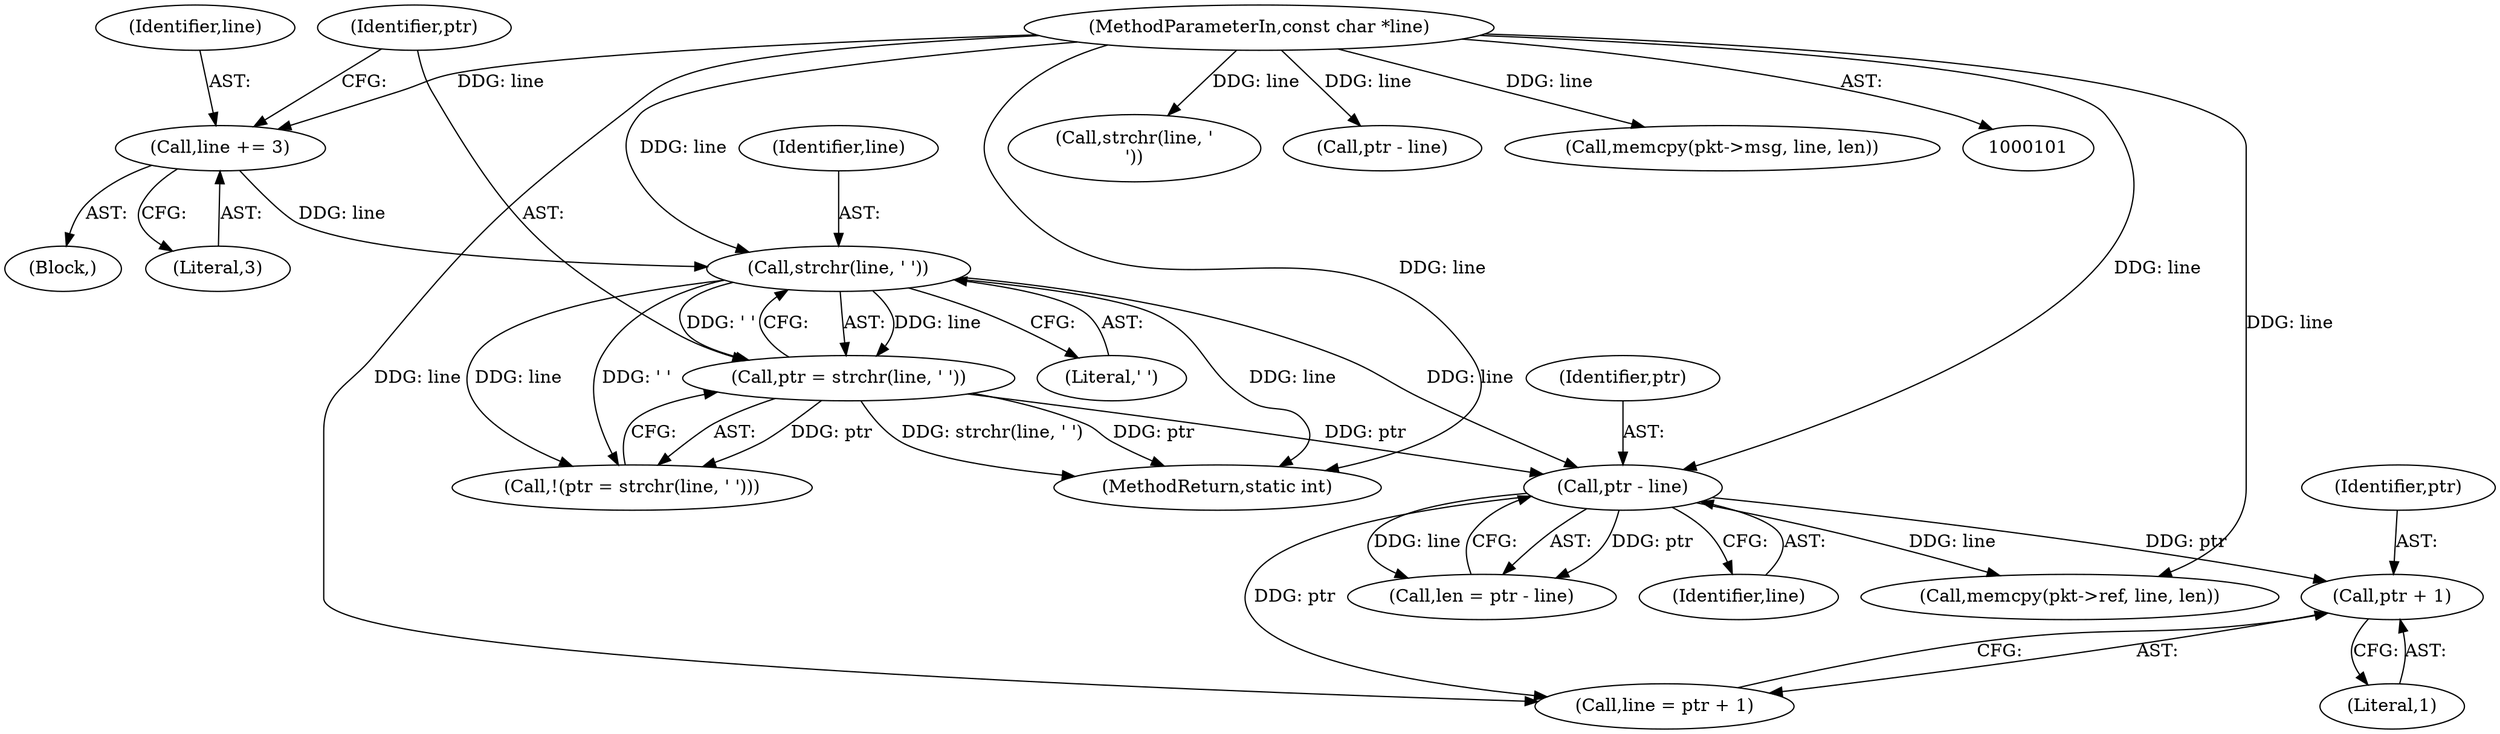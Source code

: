 digraph "0_libgit2_1f9a8510e1d2f20ed7334eeeddb92c4dd8e7c649@pointer" {
"1000173" [label="(Call,ptr + 1)"];
"1000140" [label="(Call,ptr - line)"];
"1000132" [label="(Call,ptr = strchr(line, ' '))"];
"1000134" [label="(Call,strchr(line, ' '))"];
"1000127" [label="(Call,line += 3)"];
"1000103" [label="(MethodParameterIn,const char *line)"];
"1000136" [label="(Literal,' ')"];
"1000180" [label="(Call,strchr(line, '\n'))"];
"1000105" [label="(Block,)"];
"1000171" [label="(Call,line = ptr + 1)"];
"1000135" [label="(Identifier,line)"];
"1000133" [label="(Identifier,ptr)"];
"1000103" [label="(MethodParameterIn,const char *line)"];
"1000134" [label="(Call,strchr(line, ' '))"];
"1000158" [label="(Call,memcpy(pkt->ref, line, len))"];
"1000138" [label="(Call,len = ptr - line)"];
"1000129" [label="(Literal,3)"];
"1000174" [label="(Identifier,ptr)"];
"1000127" [label="(Call,line += 3)"];
"1000186" [label="(Call,ptr - line)"];
"1000131" [label="(Call,!(ptr = strchr(line, ' ')))"];
"1000128" [label="(Identifier,line)"];
"1000175" [label="(Literal,1)"];
"1000238" [label="(MethodReturn,static int)"];
"1000140" [label="(Call,ptr - line)"];
"1000142" [label="(Identifier,line)"];
"1000173" [label="(Call,ptr + 1)"];
"1000141" [label="(Identifier,ptr)"];
"1000204" [label="(Call,memcpy(pkt->msg, line, len))"];
"1000132" [label="(Call,ptr = strchr(line, ' '))"];
"1000173" -> "1000171"  [label="AST: "];
"1000173" -> "1000175"  [label="CFG: "];
"1000174" -> "1000173"  [label="AST: "];
"1000175" -> "1000173"  [label="AST: "];
"1000171" -> "1000173"  [label="CFG: "];
"1000140" -> "1000173"  [label="DDG: ptr"];
"1000140" -> "1000138"  [label="AST: "];
"1000140" -> "1000142"  [label="CFG: "];
"1000141" -> "1000140"  [label="AST: "];
"1000142" -> "1000140"  [label="AST: "];
"1000138" -> "1000140"  [label="CFG: "];
"1000140" -> "1000138"  [label="DDG: ptr"];
"1000140" -> "1000138"  [label="DDG: line"];
"1000132" -> "1000140"  [label="DDG: ptr"];
"1000134" -> "1000140"  [label="DDG: line"];
"1000103" -> "1000140"  [label="DDG: line"];
"1000140" -> "1000158"  [label="DDG: line"];
"1000140" -> "1000171"  [label="DDG: ptr"];
"1000132" -> "1000131"  [label="AST: "];
"1000132" -> "1000134"  [label="CFG: "];
"1000133" -> "1000132"  [label="AST: "];
"1000134" -> "1000132"  [label="AST: "];
"1000131" -> "1000132"  [label="CFG: "];
"1000132" -> "1000238"  [label="DDG: strchr(line, ' ')"];
"1000132" -> "1000238"  [label="DDG: ptr"];
"1000132" -> "1000131"  [label="DDG: ptr"];
"1000134" -> "1000132"  [label="DDG: line"];
"1000134" -> "1000132"  [label="DDG: ' '"];
"1000134" -> "1000136"  [label="CFG: "];
"1000135" -> "1000134"  [label="AST: "];
"1000136" -> "1000134"  [label="AST: "];
"1000134" -> "1000238"  [label="DDG: line"];
"1000134" -> "1000131"  [label="DDG: line"];
"1000134" -> "1000131"  [label="DDG: ' '"];
"1000127" -> "1000134"  [label="DDG: line"];
"1000103" -> "1000134"  [label="DDG: line"];
"1000127" -> "1000105"  [label="AST: "];
"1000127" -> "1000129"  [label="CFG: "];
"1000128" -> "1000127"  [label="AST: "];
"1000129" -> "1000127"  [label="AST: "];
"1000133" -> "1000127"  [label="CFG: "];
"1000103" -> "1000127"  [label="DDG: line"];
"1000103" -> "1000101"  [label="AST: "];
"1000103" -> "1000238"  [label="DDG: line"];
"1000103" -> "1000158"  [label="DDG: line"];
"1000103" -> "1000171"  [label="DDG: line"];
"1000103" -> "1000180"  [label="DDG: line"];
"1000103" -> "1000186"  [label="DDG: line"];
"1000103" -> "1000204"  [label="DDG: line"];
}
